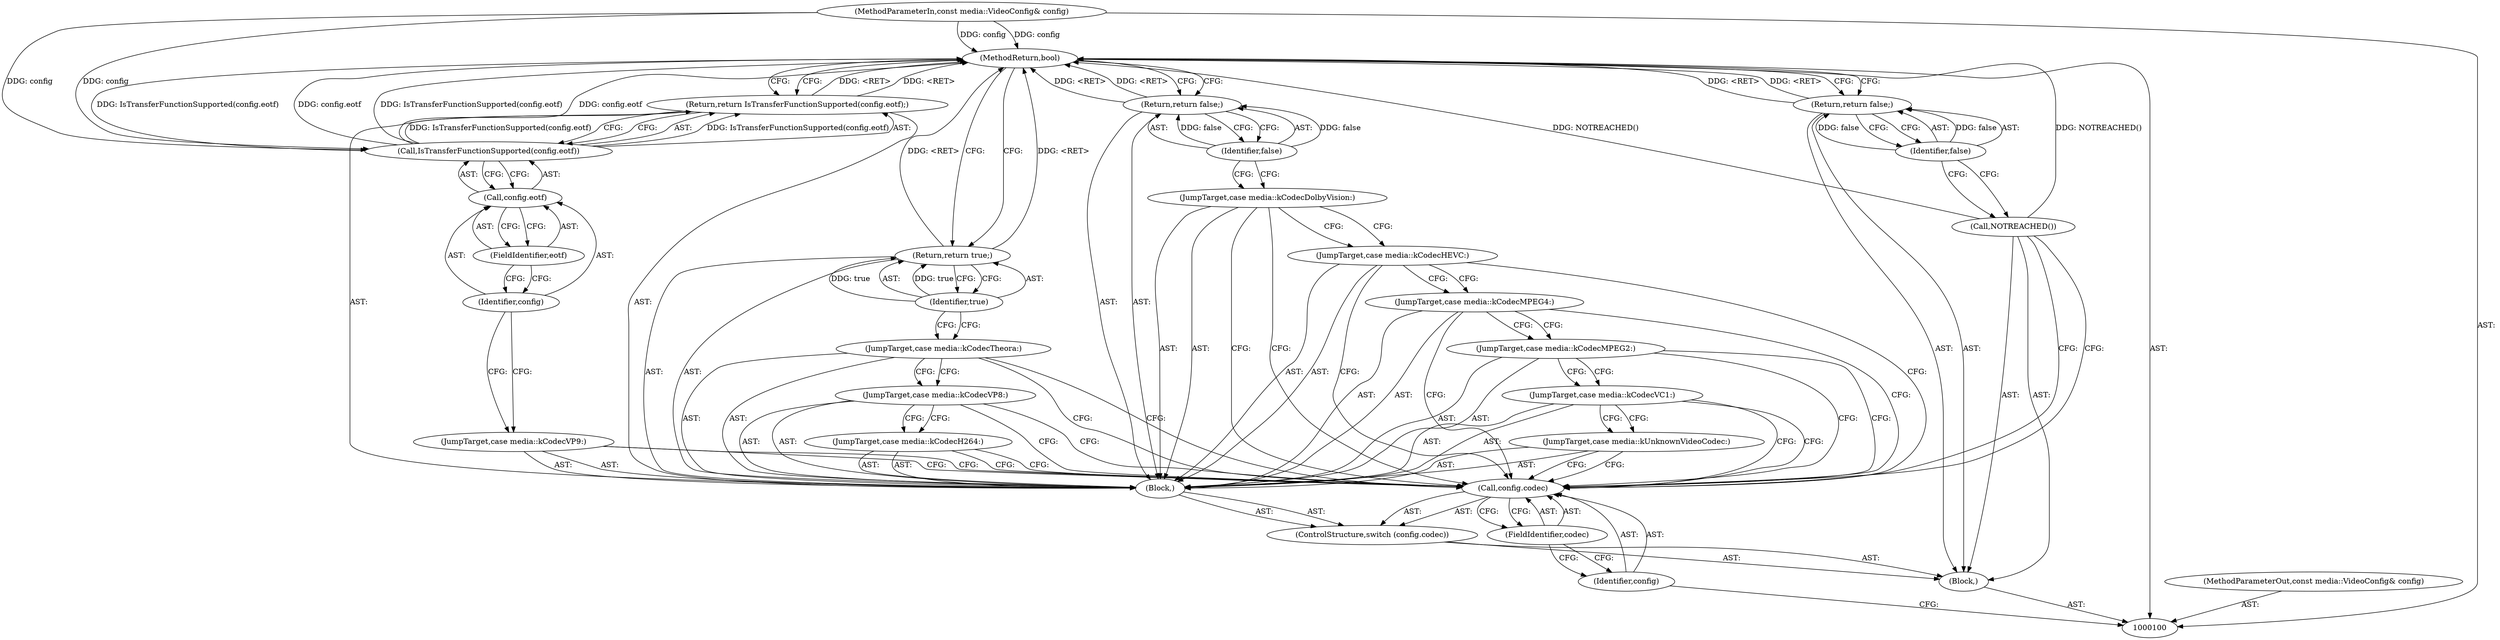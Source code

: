 digraph "1_Chrome_2fb4f2c9c461551d43fdfa28ef4c960da81a47dd" {
"1000130" [label="(MethodReturn,bool)"];
"1000118" [label="(Identifier,true)"];
"1000117" [label="(Return,return true;)"];
"1000119" [label="(JumpTarget,case media::kUnknownVideoCodec:)"];
"1000120" [label="(JumpTarget,case media::kCodecVC1:)"];
"1000121" [label="(JumpTarget,case media::kCodecMPEG2:)"];
"1000122" [label="(JumpTarget,case media::kCodecMPEG4:)"];
"1000123" [label="(JumpTarget,case media::kCodecHEVC:)"];
"1000124" [label="(JumpTarget,case media::kCodecDolbyVision:)"];
"1000126" [label="(Identifier,false)"];
"1000125" [label="(Return,return false;)"];
"1000102" [label="(Block,)"];
"1000101" [label="(MethodParameterIn,const media::VideoConfig& config)"];
"1000148" [label="(MethodParameterOut,const media::VideoConfig& config)"];
"1000127" [label="(Call,NOTREACHED())"];
"1000128" [label="(Return,return false;)"];
"1000129" [label="(Identifier,false)"];
"1000104" [label="(Call,config.codec)"];
"1000105" [label="(Identifier,config)"];
"1000106" [label="(FieldIdentifier,codec)"];
"1000107" [label="(Block,)"];
"1000103" [label="(ControlStructure,switch (config.codec))"];
"1000108" [label="(JumpTarget,case media::kCodecVP9:)"];
"1000110" [label="(Call,IsTransferFunctionSupported(config.eotf))"];
"1000111" [label="(Call,config.eotf)"];
"1000112" [label="(Identifier,config)"];
"1000113" [label="(FieldIdentifier,eotf)"];
"1000109" [label="(Return,return IsTransferFunctionSupported(config.eotf);)"];
"1000114" [label="(JumpTarget,case media::kCodecH264:)"];
"1000115" [label="(JumpTarget,case media::kCodecVP8:)"];
"1000116" [label="(JumpTarget,case media::kCodecTheora:)"];
"1000130" -> "1000100"  [label="AST: "];
"1000130" -> "1000109"  [label="CFG: "];
"1000130" -> "1000117"  [label="CFG: "];
"1000130" -> "1000125"  [label="CFG: "];
"1000130" -> "1000128"  [label="CFG: "];
"1000117" -> "1000130"  [label="DDG: <RET>"];
"1000125" -> "1000130"  [label="DDG: <RET>"];
"1000110" -> "1000130"  [label="DDG: IsTransferFunctionSupported(config.eotf)"];
"1000110" -> "1000130"  [label="DDG: config.eotf"];
"1000101" -> "1000130"  [label="DDG: config"];
"1000127" -> "1000130"  [label="DDG: NOTREACHED()"];
"1000128" -> "1000130"  [label="DDG: <RET>"];
"1000109" -> "1000130"  [label="DDG: <RET>"];
"1000118" -> "1000117"  [label="AST: "];
"1000118" -> "1000116"  [label="CFG: "];
"1000117" -> "1000118"  [label="CFG: "];
"1000118" -> "1000117"  [label="DDG: true"];
"1000117" -> "1000107"  [label="AST: "];
"1000117" -> "1000118"  [label="CFG: "];
"1000118" -> "1000117"  [label="AST: "];
"1000130" -> "1000117"  [label="CFG: "];
"1000117" -> "1000130"  [label="DDG: <RET>"];
"1000118" -> "1000117"  [label="DDG: true"];
"1000119" -> "1000107"  [label="AST: "];
"1000119" -> "1000104"  [label="CFG: "];
"1000120" -> "1000119"  [label="CFG: "];
"1000120" -> "1000107"  [label="AST: "];
"1000120" -> "1000104"  [label="CFG: "];
"1000120" -> "1000119"  [label="CFG: "];
"1000121" -> "1000120"  [label="CFG: "];
"1000121" -> "1000107"  [label="AST: "];
"1000121" -> "1000104"  [label="CFG: "];
"1000121" -> "1000120"  [label="CFG: "];
"1000122" -> "1000121"  [label="CFG: "];
"1000122" -> "1000107"  [label="AST: "];
"1000122" -> "1000104"  [label="CFG: "];
"1000122" -> "1000121"  [label="CFG: "];
"1000123" -> "1000122"  [label="CFG: "];
"1000123" -> "1000107"  [label="AST: "];
"1000123" -> "1000104"  [label="CFG: "];
"1000123" -> "1000122"  [label="CFG: "];
"1000124" -> "1000123"  [label="CFG: "];
"1000124" -> "1000107"  [label="AST: "];
"1000124" -> "1000104"  [label="CFG: "];
"1000124" -> "1000123"  [label="CFG: "];
"1000126" -> "1000124"  [label="CFG: "];
"1000126" -> "1000125"  [label="AST: "];
"1000126" -> "1000124"  [label="CFG: "];
"1000125" -> "1000126"  [label="CFG: "];
"1000126" -> "1000125"  [label="DDG: false"];
"1000125" -> "1000107"  [label="AST: "];
"1000125" -> "1000126"  [label="CFG: "];
"1000126" -> "1000125"  [label="AST: "];
"1000130" -> "1000125"  [label="CFG: "];
"1000125" -> "1000130"  [label="DDG: <RET>"];
"1000126" -> "1000125"  [label="DDG: false"];
"1000102" -> "1000100"  [label="AST: "];
"1000103" -> "1000102"  [label="AST: "];
"1000127" -> "1000102"  [label="AST: "];
"1000128" -> "1000102"  [label="AST: "];
"1000101" -> "1000100"  [label="AST: "];
"1000101" -> "1000130"  [label="DDG: config"];
"1000101" -> "1000110"  [label="DDG: config"];
"1000148" -> "1000100"  [label="AST: "];
"1000127" -> "1000102"  [label="AST: "];
"1000127" -> "1000104"  [label="CFG: "];
"1000129" -> "1000127"  [label="CFG: "];
"1000127" -> "1000130"  [label="DDG: NOTREACHED()"];
"1000128" -> "1000102"  [label="AST: "];
"1000128" -> "1000129"  [label="CFG: "];
"1000129" -> "1000128"  [label="AST: "];
"1000130" -> "1000128"  [label="CFG: "];
"1000128" -> "1000130"  [label="DDG: <RET>"];
"1000129" -> "1000128"  [label="DDG: false"];
"1000129" -> "1000128"  [label="AST: "];
"1000129" -> "1000127"  [label="CFG: "];
"1000128" -> "1000129"  [label="CFG: "];
"1000129" -> "1000128"  [label="DDG: false"];
"1000104" -> "1000103"  [label="AST: "];
"1000104" -> "1000106"  [label="CFG: "];
"1000105" -> "1000104"  [label="AST: "];
"1000106" -> "1000104"  [label="AST: "];
"1000108" -> "1000104"  [label="CFG: "];
"1000114" -> "1000104"  [label="CFG: "];
"1000115" -> "1000104"  [label="CFG: "];
"1000116" -> "1000104"  [label="CFG: "];
"1000119" -> "1000104"  [label="CFG: "];
"1000120" -> "1000104"  [label="CFG: "];
"1000121" -> "1000104"  [label="CFG: "];
"1000122" -> "1000104"  [label="CFG: "];
"1000123" -> "1000104"  [label="CFG: "];
"1000124" -> "1000104"  [label="CFG: "];
"1000127" -> "1000104"  [label="CFG: "];
"1000105" -> "1000104"  [label="AST: "];
"1000105" -> "1000100"  [label="CFG: "];
"1000106" -> "1000105"  [label="CFG: "];
"1000106" -> "1000104"  [label="AST: "];
"1000106" -> "1000105"  [label="CFG: "];
"1000104" -> "1000106"  [label="CFG: "];
"1000107" -> "1000103"  [label="AST: "];
"1000108" -> "1000107"  [label="AST: "];
"1000109" -> "1000107"  [label="AST: "];
"1000114" -> "1000107"  [label="AST: "];
"1000115" -> "1000107"  [label="AST: "];
"1000116" -> "1000107"  [label="AST: "];
"1000117" -> "1000107"  [label="AST: "];
"1000119" -> "1000107"  [label="AST: "];
"1000120" -> "1000107"  [label="AST: "];
"1000121" -> "1000107"  [label="AST: "];
"1000122" -> "1000107"  [label="AST: "];
"1000123" -> "1000107"  [label="AST: "];
"1000124" -> "1000107"  [label="AST: "];
"1000125" -> "1000107"  [label="AST: "];
"1000103" -> "1000102"  [label="AST: "];
"1000104" -> "1000103"  [label="AST: "];
"1000107" -> "1000103"  [label="AST: "];
"1000108" -> "1000107"  [label="AST: "];
"1000108" -> "1000104"  [label="CFG: "];
"1000112" -> "1000108"  [label="CFG: "];
"1000110" -> "1000109"  [label="AST: "];
"1000110" -> "1000111"  [label="CFG: "];
"1000111" -> "1000110"  [label="AST: "];
"1000109" -> "1000110"  [label="CFG: "];
"1000110" -> "1000130"  [label="DDG: IsTransferFunctionSupported(config.eotf)"];
"1000110" -> "1000130"  [label="DDG: config.eotf"];
"1000110" -> "1000109"  [label="DDG: IsTransferFunctionSupported(config.eotf)"];
"1000101" -> "1000110"  [label="DDG: config"];
"1000111" -> "1000110"  [label="AST: "];
"1000111" -> "1000113"  [label="CFG: "];
"1000112" -> "1000111"  [label="AST: "];
"1000113" -> "1000111"  [label="AST: "];
"1000110" -> "1000111"  [label="CFG: "];
"1000112" -> "1000111"  [label="AST: "];
"1000112" -> "1000108"  [label="CFG: "];
"1000113" -> "1000112"  [label="CFG: "];
"1000113" -> "1000111"  [label="AST: "];
"1000113" -> "1000112"  [label="CFG: "];
"1000111" -> "1000113"  [label="CFG: "];
"1000109" -> "1000107"  [label="AST: "];
"1000109" -> "1000110"  [label="CFG: "];
"1000110" -> "1000109"  [label="AST: "];
"1000130" -> "1000109"  [label="CFG: "];
"1000109" -> "1000130"  [label="DDG: <RET>"];
"1000110" -> "1000109"  [label="DDG: IsTransferFunctionSupported(config.eotf)"];
"1000114" -> "1000107"  [label="AST: "];
"1000114" -> "1000104"  [label="CFG: "];
"1000115" -> "1000114"  [label="CFG: "];
"1000115" -> "1000107"  [label="AST: "];
"1000115" -> "1000104"  [label="CFG: "];
"1000115" -> "1000114"  [label="CFG: "];
"1000116" -> "1000115"  [label="CFG: "];
"1000116" -> "1000107"  [label="AST: "];
"1000116" -> "1000104"  [label="CFG: "];
"1000116" -> "1000115"  [label="CFG: "];
"1000118" -> "1000116"  [label="CFG: "];
}
